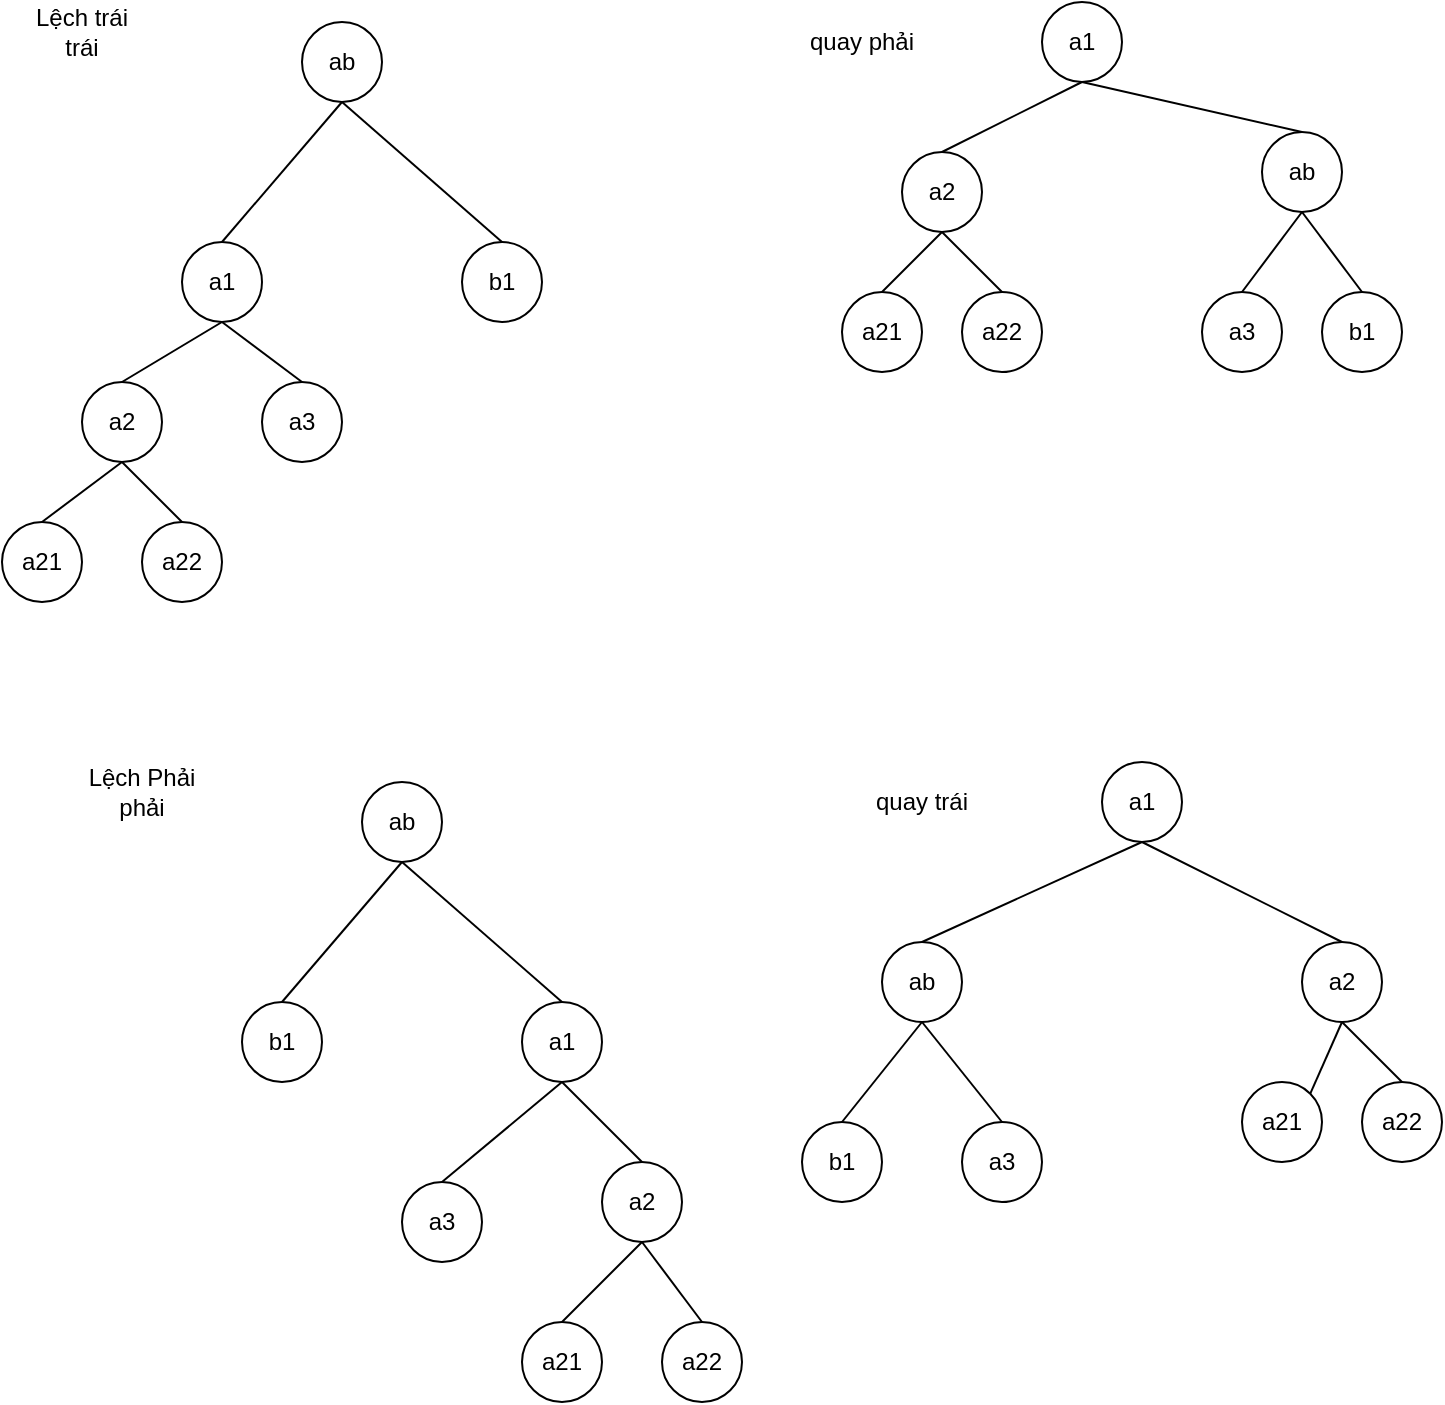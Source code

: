 <mxfile version="24.6.4" type="github">
  <diagram name="Trang-1" id="2DYWAN5hthaWt-I_ADUZ">
    <mxGraphModel dx="1880" dy="1367" grid="1" gridSize="10" guides="1" tooltips="1" connect="1" arrows="1" fold="1" page="0" pageScale="1" pageWidth="827" pageHeight="1169" math="0" shadow="0">
      <root>
        <mxCell id="0" />
        <mxCell id="1" parent="0" />
        <mxCell id="c82SJm1BQEb7knvldoy7-1" value="ab" style="ellipse;whiteSpace=wrap;html=1;aspect=fixed;" vertex="1" parent="1">
          <mxGeometry x="-110" y="-290" width="40" height="40" as="geometry" />
        </mxCell>
        <mxCell id="c82SJm1BQEb7knvldoy7-4" value="a1" style="ellipse;whiteSpace=wrap;html=1;aspect=fixed;" vertex="1" parent="1">
          <mxGeometry x="-170" y="-180" width="40" height="40" as="geometry" />
        </mxCell>
        <mxCell id="c82SJm1BQEb7knvldoy7-7" value="b1" style="ellipse;whiteSpace=wrap;html=1;aspect=fixed;" vertex="1" parent="1">
          <mxGeometry x="-30" y="-180" width="40" height="40" as="geometry" />
        </mxCell>
        <mxCell id="c82SJm1BQEb7knvldoy7-9" value="" style="endArrow=none;html=1;rounded=0;exitX=0.5;exitY=1;exitDx=0;exitDy=0;entryX=0.5;entryY=0;entryDx=0;entryDy=0;" edge="1" parent="1" source="c82SJm1BQEb7knvldoy7-1" target="c82SJm1BQEb7knvldoy7-7">
          <mxGeometry width="50" height="50" relative="1" as="geometry">
            <mxPoint x="-20" y="-130" as="sourcePoint" />
            <mxPoint x="30" y="-180" as="targetPoint" />
          </mxGeometry>
        </mxCell>
        <mxCell id="c82SJm1BQEb7knvldoy7-10" value="" style="endArrow=none;html=1;rounded=0;exitX=0.5;exitY=1;exitDx=0;exitDy=0;entryX=0.5;entryY=0;entryDx=0;entryDy=0;" edge="1" parent="1" source="c82SJm1BQEb7knvldoy7-1" target="c82SJm1BQEb7knvldoy7-4">
          <mxGeometry width="50" height="50" relative="1" as="geometry">
            <mxPoint x="-110" y="-230" as="sourcePoint" />
            <mxPoint x="-50" y="-140" as="targetPoint" />
          </mxGeometry>
        </mxCell>
        <mxCell id="c82SJm1BQEb7knvldoy7-11" value="a3" style="ellipse;whiteSpace=wrap;html=1;aspect=fixed;" vertex="1" parent="1">
          <mxGeometry x="-130" y="-110" width="40" height="40" as="geometry" />
        </mxCell>
        <mxCell id="c82SJm1BQEb7knvldoy7-12" value="a21" style="ellipse;whiteSpace=wrap;html=1;aspect=fixed;" vertex="1" parent="1">
          <mxGeometry x="-260" y="-40" width="40" height="40" as="geometry" />
        </mxCell>
        <mxCell id="c82SJm1BQEb7knvldoy7-13" value="a22" style="ellipse;whiteSpace=wrap;html=1;aspect=fixed;" vertex="1" parent="1">
          <mxGeometry x="-190" y="-40" width="40" height="40" as="geometry" />
        </mxCell>
        <mxCell id="c82SJm1BQEb7knvldoy7-14" value="" style="endArrow=none;html=1;rounded=0;entryX=0.5;entryY=0;entryDx=0;entryDy=0;exitX=0.5;exitY=1;exitDx=0;exitDy=0;" edge="1" source="c82SJm1BQEb7knvldoy7-17" target="c82SJm1BQEb7knvldoy7-13" parent="1">
          <mxGeometry width="50" height="50" relative="1" as="geometry">
            <mxPoint x="-110" y="-70" as="sourcePoint" />
            <mxPoint x="-40" y="10" as="targetPoint" />
          </mxGeometry>
        </mxCell>
        <mxCell id="c82SJm1BQEb7knvldoy7-15" value="" style="endArrow=none;html=1;rounded=0;entryX=0.5;entryY=0;entryDx=0;entryDy=0;exitX=0.5;exitY=1;exitDx=0;exitDy=0;" edge="1" source="c82SJm1BQEb7knvldoy7-17" target="c82SJm1BQEb7knvldoy7-12" parent="1">
          <mxGeometry width="50" height="50" relative="1" as="geometry">
            <mxPoint x="-120" y="-60" as="sourcePoint" />
            <mxPoint x="-120" y="50" as="targetPoint" />
          </mxGeometry>
        </mxCell>
        <mxCell id="c82SJm1BQEb7knvldoy7-16" value="" style="endArrow=none;html=1;rounded=0;exitX=0.5;exitY=1;exitDx=0;exitDy=0;entryX=0.5;entryY=0;entryDx=0;entryDy=0;" edge="1" parent="1" source="c82SJm1BQEb7knvldoy7-4" target="c82SJm1BQEb7knvldoy7-11">
          <mxGeometry width="50" height="50" relative="1" as="geometry">
            <mxPoint x="-80" y="-240" as="sourcePoint" />
            <mxPoint x="-140" y="-170" as="targetPoint" />
          </mxGeometry>
        </mxCell>
        <mxCell id="c82SJm1BQEb7knvldoy7-17" value="a2" style="ellipse;whiteSpace=wrap;html=1;aspect=fixed;" vertex="1" parent="1">
          <mxGeometry x="-220" y="-110" width="40" height="40" as="geometry" />
        </mxCell>
        <mxCell id="c82SJm1BQEb7knvldoy7-18" value="" style="endArrow=none;html=1;rounded=0;exitX=0.5;exitY=1;exitDx=0;exitDy=0;entryX=0.5;entryY=0;entryDx=0;entryDy=0;" edge="1" target="c82SJm1BQEb7knvldoy7-17" parent="1" source="c82SJm1BQEb7knvldoy7-4">
          <mxGeometry width="50" height="50" relative="1" as="geometry">
            <mxPoint x="-250" y="-125" as="sourcePoint" />
            <mxPoint x="-240" y="-155" as="targetPoint" />
          </mxGeometry>
        </mxCell>
        <mxCell id="c82SJm1BQEb7knvldoy7-20" value="Lệch trái trái" style="text;html=1;align=center;verticalAlign=middle;whiteSpace=wrap;rounded=0;" vertex="1" parent="1">
          <mxGeometry x="-250" y="-300" width="60" height="30" as="geometry" />
        </mxCell>
        <mxCell id="c82SJm1BQEb7knvldoy7-21" value="ab" style="ellipse;whiteSpace=wrap;html=1;aspect=fixed;" vertex="1" parent="1">
          <mxGeometry x="370" y="-235" width="40" height="40" as="geometry" />
        </mxCell>
        <mxCell id="c82SJm1BQEb7knvldoy7-22" value="a1" style="ellipse;whiteSpace=wrap;html=1;aspect=fixed;" vertex="1" parent="1">
          <mxGeometry x="260" y="-300" width="40" height="40" as="geometry" />
        </mxCell>
        <mxCell id="c82SJm1BQEb7knvldoy7-23" value="b1" style="ellipse;whiteSpace=wrap;html=1;aspect=fixed;" vertex="1" parent="1">
          <mxGeometry x="400" y="-155" width="40" height="40" as="geometry" />
        </mxCell>
        <mxCell id="c82SJm1BQEb7knvldoy7-24" value="" style="endArrow=none;html=1;rounded=0;exitX=0.5;exitY=1;exitDx=0;exitDy=0;entryX=0.5;entryY=0;entryDx=0;entryDy=0;" edge="1" parent="1" source="c82SJm1BQEb7knvldoy7-21" target="c82SJm1BQEb7knvldoy7-23">
          <mxGeometry width="50" height="50" relative="1" as="geometry">
            <mxPoint x="370" y="-125" as="sourcePoint" />
            <mxPoint x="420" y="-175" as="targetPoint" />
          </mxGeometry>
        </mxCell>
        <mxCell id="c82SJm1BQEb7knvldoy7-25" value="" style="endArrow=none;html=1;rounded=0;exitX=0.5;exitY=0;exitDx=0;exitDy=0;entryX=0.5;entryY=1;entryDx=0;entryDy=0;" edge="1" parent="1" source="c82SJm1BQEb7knvldoy7-21" target="c82SJm1BQEb7knvldoy7-22">
          <mxGeometry width="50" height="50" relative="1" as="geometry">
            <mxPoint x="280" y="-225" as="sourcePoint" />
            <mxPoint x="340" y="-135" as="targetPoint" />
          </mxGeometry>
        </mxCell>
        <mxCell id="c82SJm1BQEb7knvldoy7-26" value="a3" style="ellipse;whiteSpace=wrap;html=1;aspect=fixed;" vertex="1" parent="1">
          <mxGeometry x="340" y="-155" width="40" height="40" as="geometry" />
        </mxCell>
        <mxCell id="c82SJm1BQEb7knvldoy7-27" value="a21" style="ellipse;whiteSpace=wrap;html=1;aspect=fixed;" vertex="1" parent="1">
          <mxGeometry x="160" y="-155" width="40" height="40" as="geometry" />
        </mxCell>
        <mxCell id="c82SJm1BQEb7knvldoy7-28" value="a22" style="ellipse;whiteSpace=wrap;html=1;aspect=fixed;" vertex="1" parent="1">
          <mxGeometry x="220" y="-155" width="40" height="40" as="geometry" />
        </mxCell>
        <mxCell id="c82SJm1BQEb7knvldoy7-29" value="" style="endArrow=none;html=1;rounded=0;entryX=0.5;entryY=0;entryDx=0;entryDy=0;exitX=0.5;exitY=1;exitDx=0;exitDy=0;" edge="1" parent="1" source="c82SJm1BQEb7knvldoy7-32" target="c82SJm1BQEb7knvldoy7-28">
          <mxGeometry width="50" height="50" relative="1" as="geometry">
            <mxPoint x="280" y="-65" as="sourcePoint" />
            <mxPoint x="350" y="15" as="targetPoint" />
          </mxGeometry>
        </mxCell>
        <mxCell id="c82SJm1BQEb7knvldoy7-30" value="" style="endArrow=none;html=1;rounded=0;entryX=0.5;entryY=0;entryDx=0;entryDy=0;exitX=0.5;exitY=1;exitDx=0;exitDy=0;" edge="1" parent="1" source="c82SJm1BQEb7knvldoy7-32" target="c82SJm1BQEb7knvldoy7-27">
          <mxGeometry width="50" height="50" relative="1" as="geometry">
            <mxPoint x="270" y="-55" as="sourcePoint" />
            <mxPoint x="270" y="55" as="targetPoint" />
          </mxGeometry>
        </mxCell>
        <mxCell id="c82SJm1BQEb7knvldoy7-31" value="" style="endArrow=none;html=1;rounded=0;exitX=0.5;exitY=1;exitDx=0;exitDy=0;entryX=0.5;entryY=0;entryDx=0;entryDy=0;" edge="1" parent="1" source="c82SJm1BQEb7knvldoy7-21" target="c82SJm1BQEb7knvldoy7-26">
          <mxGeometry width="50" height="50" relative="1" as="geometry">
            <mxPoint x="310" y="-235" as="sourcePoint" />
            <mxPoint x="250" y="-165" as="targetPoint" />
          </mxGeometry>
        </mxCell>
        <mxCell id="c82SJm1BQEb7knvldoy7-32" value="a2" style="ellipse;whiteSpace=wrap;html=1;aspect=fixed;" vertex="1" parent="1">
          <mxGeometry x="190" y="-225" width="40" height="40" as="geometry" />
        </mxCell>
        <mxCell id="c82SJm1BQEb7knvldoy7-33" value="" style="endArrow=none;html=1;rounded=0;exitX=0.5;exitY=1;exitDx=0;exitDy=0;entryX=0.5;entryY=0;entryDx=0;entryDy=0;" edge="1" parent="1" source="c82SJm1BQEb7knvldoy7-22" target="c82SJm1BQEb7knvldoy7-32">
          <mxGeometry width="50" height="50" relative="1" as="geometry">
            <mxPoint x="140" y="-120" as="sourcePoint" />
            <mxPoint x="150" y="-150" as="targetPoint" />
          </mxGeometry>
        </mxCell>
        <mxCell id="c82SJm1BQEb7knvldoy7-34" value="quay phải" style="text;html=1;align=center;verticalAlign=middle;whiteSpace=wrap;rounded=0;" vertex="1" parent="1">
          <mxGeometry x="140" y="-295" width="60" height="30" as="geometry" />
        </mxCell>
        <mxCell id="c82SJm1BQEb7knvldoy7-35" value="ab" style="ellipse;whiteSpace=wrap;html=1;aspect=fixed;" vertex="1" parent="1">
          <mxGeometry x="-80" y="90" width="40" height="40" as="geometry" />
        </mxCell>
        <mxCell id="c82SJm1BQEb7knvldoy7-36" value="b1" style="ellipse;whiteSpace=wrap;html=1;aspect=fixed;" vertex="1" parent="1">
          <mxGeometry x="-140" y="200" width="40" height="40" as="geometry" />
        </mxCell>
        <mxCell id="c82SJm1BQEb7knvldoy7-37" value="a1" style="ellipse;whiteSpace=wrap;html=1;aspect=fixed;" vertex="1" parent="1">
          <mxGeometry y="200" width="40" height="40" as="geometry" />
        </mxCell>
        <mxCell id="c82SJm1BQEb7knvldoy7-38" value="" style="endArrow=none;html=1;rounded=0;exitX=0.5;exitY=1;exitDx=0;exitDy=0;entryX=0.5;entryY=0;entryDx=0;entryDy=0;" edge="1" source="c82SJm1BQEb7knvldoy7-35" target="c82SJm1BQEb7knvldoy7-37" parent="1">
          <mxGeometry width="50" height="50" relative="1" as="geometry">
            <mxPoint x="10" y="250" as="sourcePoint" />
            <mxPoint x="60" y="200" as="targetPoint" />
          </mxGeometry>
        </mxCell>
        <mxCell id="c82SJm1BQEb7knvldoy7-39" value="" style="endArrow=none;html=1;rounded=0;exitX=0.5;exitY=1;exitDx=0;exitDy=0;entryX=0.5;entryY=0;entryDx=0;entryDy=0;" edge="1" source="c82SJm1BQEb7knvldoy7-35" target="c82SJm1BQEb7knvldoy7-36" parent="1">
          <mxGeometry width="50" height="50" relative="1" as="geometry">
            <mxPoint x="-80" y="150" as="sourcePoint" />
            <mxPoint x="-20" y="240" as="targetPoint" />
          </mxGeometry>
        </mxCell>
        <mxCell id="c82SJm1BQEb7knvldoy7-48" value="Lệch Phải phải" style="text;html=1;align=center;verticalAlign=middle;whiteSpace=wrap;rounded=0;" vertex="1" parent="1">
          <mxGeometry x="-220" y="80" width="60" height="30" as="geometry" />
        </mxCell>
        <mxCell id="c82SJm1BQEb7knvldoy7-49" value="ab" style="ellipse;whiteSpace=wrap;html=1;aspect=fixed;" vertex="1" parent="1">
          <mxGeometry x="180" y="170" width="40" height="40" as="geometry" />
        </mxCell>
        <mxCell id="c82SJm1BQEb7knvldoy7-50" value="a1" style="ellipse;whiteSpace=wrap;html=1;aspect=fixed;" vertex="1" parent="1">
          <mxGeometry x="290" y="80" width="40" height="40" as="geometry" />
        </mxCell>
        <mxCell id="c82SJm1BQEb7knvldoy7-51" value="b1" style="ellipse;whiteSpace=wrap;html=1;aspect=fixed;" vertex="1" parent="1">
          <mxGeometry x="140" y="260" width="40" height="40" as="geometry" />
        </mxCell>
        <mxCell id="c82SJm1BQEb7knvldoy7-52" value="" style="endArrow=none;html=1;rounded=0;exitX=0.5;exitY=1;exitDx=0;exitDy=0;entryX=0.5;entryY=0;entryDx=0;entryDy=0;" edge="1" source="c82SJm1BQEb7knvldoy7-49" target="c82SJm1BQEb7knvldoy7-51" parent="1">
          <mxGeometry width="50" height="50" relative="1" as="geometry">
            <mxPoint x="180" y="280" as="sourcePoint" />
            <mxPoint x="230" y="230" as="targetPoint" />
          </mxGeometry>
        </mxCell>
        <mxCell id="c82SJm1BQEb7knvldoy7-53" value="" style="endArrow=none;html=1;rounded=0;exitX=0.5;exitY=0;exitDx=0;exitDy=0;entryX=0.5;entryY=1;entryDx=0;entryDy=0;" edge="1" source="c82SJm1BQEb7knvldoy7-49" target="c82SJm1BQEb7knvldoy7-50" parent="1">
          <mxGeometry width="50" height="50" relative="1" as="geometry">
            <mxPoint x="310" y="155" as="sourcePoint" />
            <mxPoint x="370" y="245" as="targetPoint" />
          </mxGeometry>
        </mxCell>
        <mxCell id="c82SJm1BQEb7knvldoy7-54" value="a3" style="ellipse;whiteSpace=wrap;html=1;aspect=fixed;" vertex="1" parent="1">
          <mxGeometry x="220" y="260" width="40" height="40" as="geometry" />
        </mxCell>
        <mxCell id="c82SJm1BQEb7knvldoy7-55" value="a21" style="ellipse;whiteSpace=wrap;html=1;aspect=fixed;" vertex="1" parent="1">
          <mxGeometry x="360" y="240" width="40" height="40" as="geometry" />
        </mxCell>
        <mxCell id="c82SJm1BQEb7knvldoy7-56" value="a22" style="ellipse;whiteSpace=wrap;html=1;aspect=fixed;" vertex="1" parent="1">
          <mxGeometry x="420" y="240" width="40" height="40" as="geometry" />
        </mxCell>
        <mxCell id="c82SJm1BQEb7knvldoy7-57" value="" style="endArrow=none;html=1;rounded=0;entryX=0.5;entryY=0;entryDx=0;entryDy=0;exitX=0.5;exitY=1;exitDx=0;exitDy=0;" edge="1" source="c82SJm1BQEb7knvldoy7-60" target="c82SJm1BQEb7knvldoy7-56" parent="1">
          <mxGeometry width="50" height="50" relative="1" as="geometry">
            <mxPoint x="480" y="330" as="sourcePoint" />
            <mxPoint x="550" y="410" as="targetPoint" />
          </mxGeometry>
        </mxCell>
        <mxCell id="c82SJm1BQEb7knvldoy7-58" value="" style="endArrow=none;html=1;rounded=0;entryX=1;entryY=0;entryDx=0;entryDy=0;exitX=0.5;exitY=1;exitDx=0;exitDy=0;" edge="1" source="c82SJm1BQEb7knvldoy7-60" target="c82SJm1BQEb7knvldoy7-55" parent="1">
          <mxGeometry width="50" height="50" relative="1" as="geometry">
            <mxPoint x="470" y="340" as="sourcePoint" />
            <mxPoint x="380" y="240" as="targetPoint" />
          </mxGeometry>
        </mxCell>
        <mxCell id="c82SJm1BQEb7knvldoy7-59" value="" style="endArrow=none;html=1;rounded=0;exitX=0.5;exitY=1;exitDx=0;exitDy=0;entryX=0.5;entryY=0;entryDx=0;entryDy=0;" edge="1" source="c82SJm1BQEb7knvldoy7-49" target="c82SJm1BQEb7knvldoy7-54" parent="1">
          <mxGeometry width="50" height="50" relative="1" as="geometry">
            <mxPoint x="120" y="170" as="sourcePoint" />
            <mxPoint x="60" y="240" as="targetPoint" />
          </mxGeometry>
        </mxCell>
        <mxCell id="c82SJm1BQEb7knvldoy7-60" value="a2" style="ellipse;whiteSpace=wrap;html=1;aspect=fixed;" vertex="1" parent="1">
          <mxGeometry x="390" y="170" width="40" height="40" as="geometry" />
        </mxCell>
        <mxCell id="c82SJm1BQEb7knvldoy7-61" value="" style="endArrow=none;html=1;rounded=0;exitX=0.5;exitY=1;exitDx=0;exitDy=0;entryX=0.5;entryY=0;entryDx=0;entryDy=0;" edge="1" source="c82SJm1BQEb7knvldoy7-50" target="c82SJm1BQEb7knvldoy7-60" parent="1">
          <mxGeometry width="50" height="50" relative="1" as="geometry">
            <mxPoint x="170" y="260" as="sourcePoint" />
            <mxPoint x="180" y="230" as="targetPoint" />
          </mxGeometry>
        </mxCell>
        <mxCell id="c82SJm1BQEb7knvldoy7-62" value="quay trái" style="text;html=1;align=center;verticalAlign=middle;whiteSpace=wrap;rounded=0;" vertex="1" parent="1">
          <mxGeometry x="170" y="85" width="60" height="30" as="geometry" />
        </mxCell>
        <mxCell id="c82SJm1BQEb7knvldoy7-63" value="a3" style="ellipse;whiteSpace=wrap;html=1;aspect=fixed;" vertex="1" parent="1">
          <mxGeometry x="-60" y="290" width="40" height="40" as="geometry" />
        </mxCell>
        <mxCell id="c82SJm1BQEb7knvldoy7-64" value="a21" style="ellipse;whiteSpace=wrap;html=1;aspect=fixed;" vertex="1" parent="1">
          <mxGeometry y="360" width="40" height="40" as="geometry" />
        </mxCell>
        <mxCell id="c82SJm1BQEb7knvldoy7-65" value="a22" style="ellipse;whiteSpace=wrap;html=1;aspect=fixed;" vertex="1" parent="1">
          <mxGeometry x="70" y="360" width="40" height="40" as="geometry" />
        </mxCell>
        <mxCell id="c82SJm1BQEb7knvldoy7-66" value="" style="endArrow=none;html=1;rounded=0;entryX=0.5;entryY=0;entryDx=0;entryDy=0;exitX=0.5;exitY=1;exitDx=0;exitDy=0;" edge="1" parent="1" source="c82SJm1BQEb7knvldoy7-69" target="c82SJm1BQEb7knvldoy7-65">
          <mxGeometry width="50" height="50" relative="1" as="geometry">
            <mxPoint x="70" y="370" as="sourcePoint" />
            <mxPoint x="140" y="450" as="targetPoint" />
          </mxGeometry>
        </mxCell>
        <mxCell id="c82SJm1BQEb7knvldoy7-67" value="" style="endArrow=none;html=1;rounded=0;entryX=0.5;entryY=0;entryDx=0;entryDy=0;exitX=0.5;exitY=1;exitDx=0;exitDy=0;" edge="1" parent="1" source="c82SJm1BQEb7knvldoy7-69" target="c82SJm1BQEb7knvldoy7-64">
          <mxGeometry width="50" height="50" relative="1" as="geometry">
            <mxPoint x="60" y="380" as="sourcePoint" />
            <mxPoint x="60" y="490" as="targetPoint" />
          </mxGeometry>
        </mxCell>
        <mxCell id="c82SJm1BQEb7knvldoy7-68" value="" style="endArrow=none;html=1;rounded=0;entryX=0.5;entryY=0;entryDx=0;entryDy=0;exitX=0.5;exitY=1;exitDx=0;exitDy=0;" edge="1" parent="1" target="c82SJm1BQEb7knvldoy7-63" source="c82SJm1BQEb7knvldoy7-37">
          <mxGeometry width="50" height="50" relative="1" as="geometry">
            <mxPoint x="35" y="260" as="sourcePoint" />
            <mxPoint x="40" y="270" as="targetPoint" />
          </mxGeometry>
        </mxCell>
        <mxCell id="c82SJm1BQEb7knvldoy7-69" value="a2" style="ellipse;whiteSpace=wrap;html=1;aspect=fixed;" vertex="1" parent="1">
          <mxGeometry x="40" y="280" width="40" height="40" as="geometry" />
        </mxCell>
        <mxCell id="c82SJm1BQEb7knvldoy7-70" value="" style="endArrow=none;html=1;rounded=0;exitX=0.5;exitY=1;exitDx=0;exitDy=0;entryX=0.5;entryY=0;entryDx=0;entryDy=0;" edge="1" parent="1" target="c82SJm1BQEb7knvldoy7-69" source="c82SJm1BQEb7knvldoy7-37">
          <mxGeometry width="50" height="50" relative="1" as="geometry">
            <mxPoint x="35" y="260" as="sourcePoint" />
            <mxPoint x="-60" y="285" as="targetPoint" />
          </mxGeometry>
        </mxCell>
      </root>
    </mxGraphModel>
  </diagram>
</mxfile>
